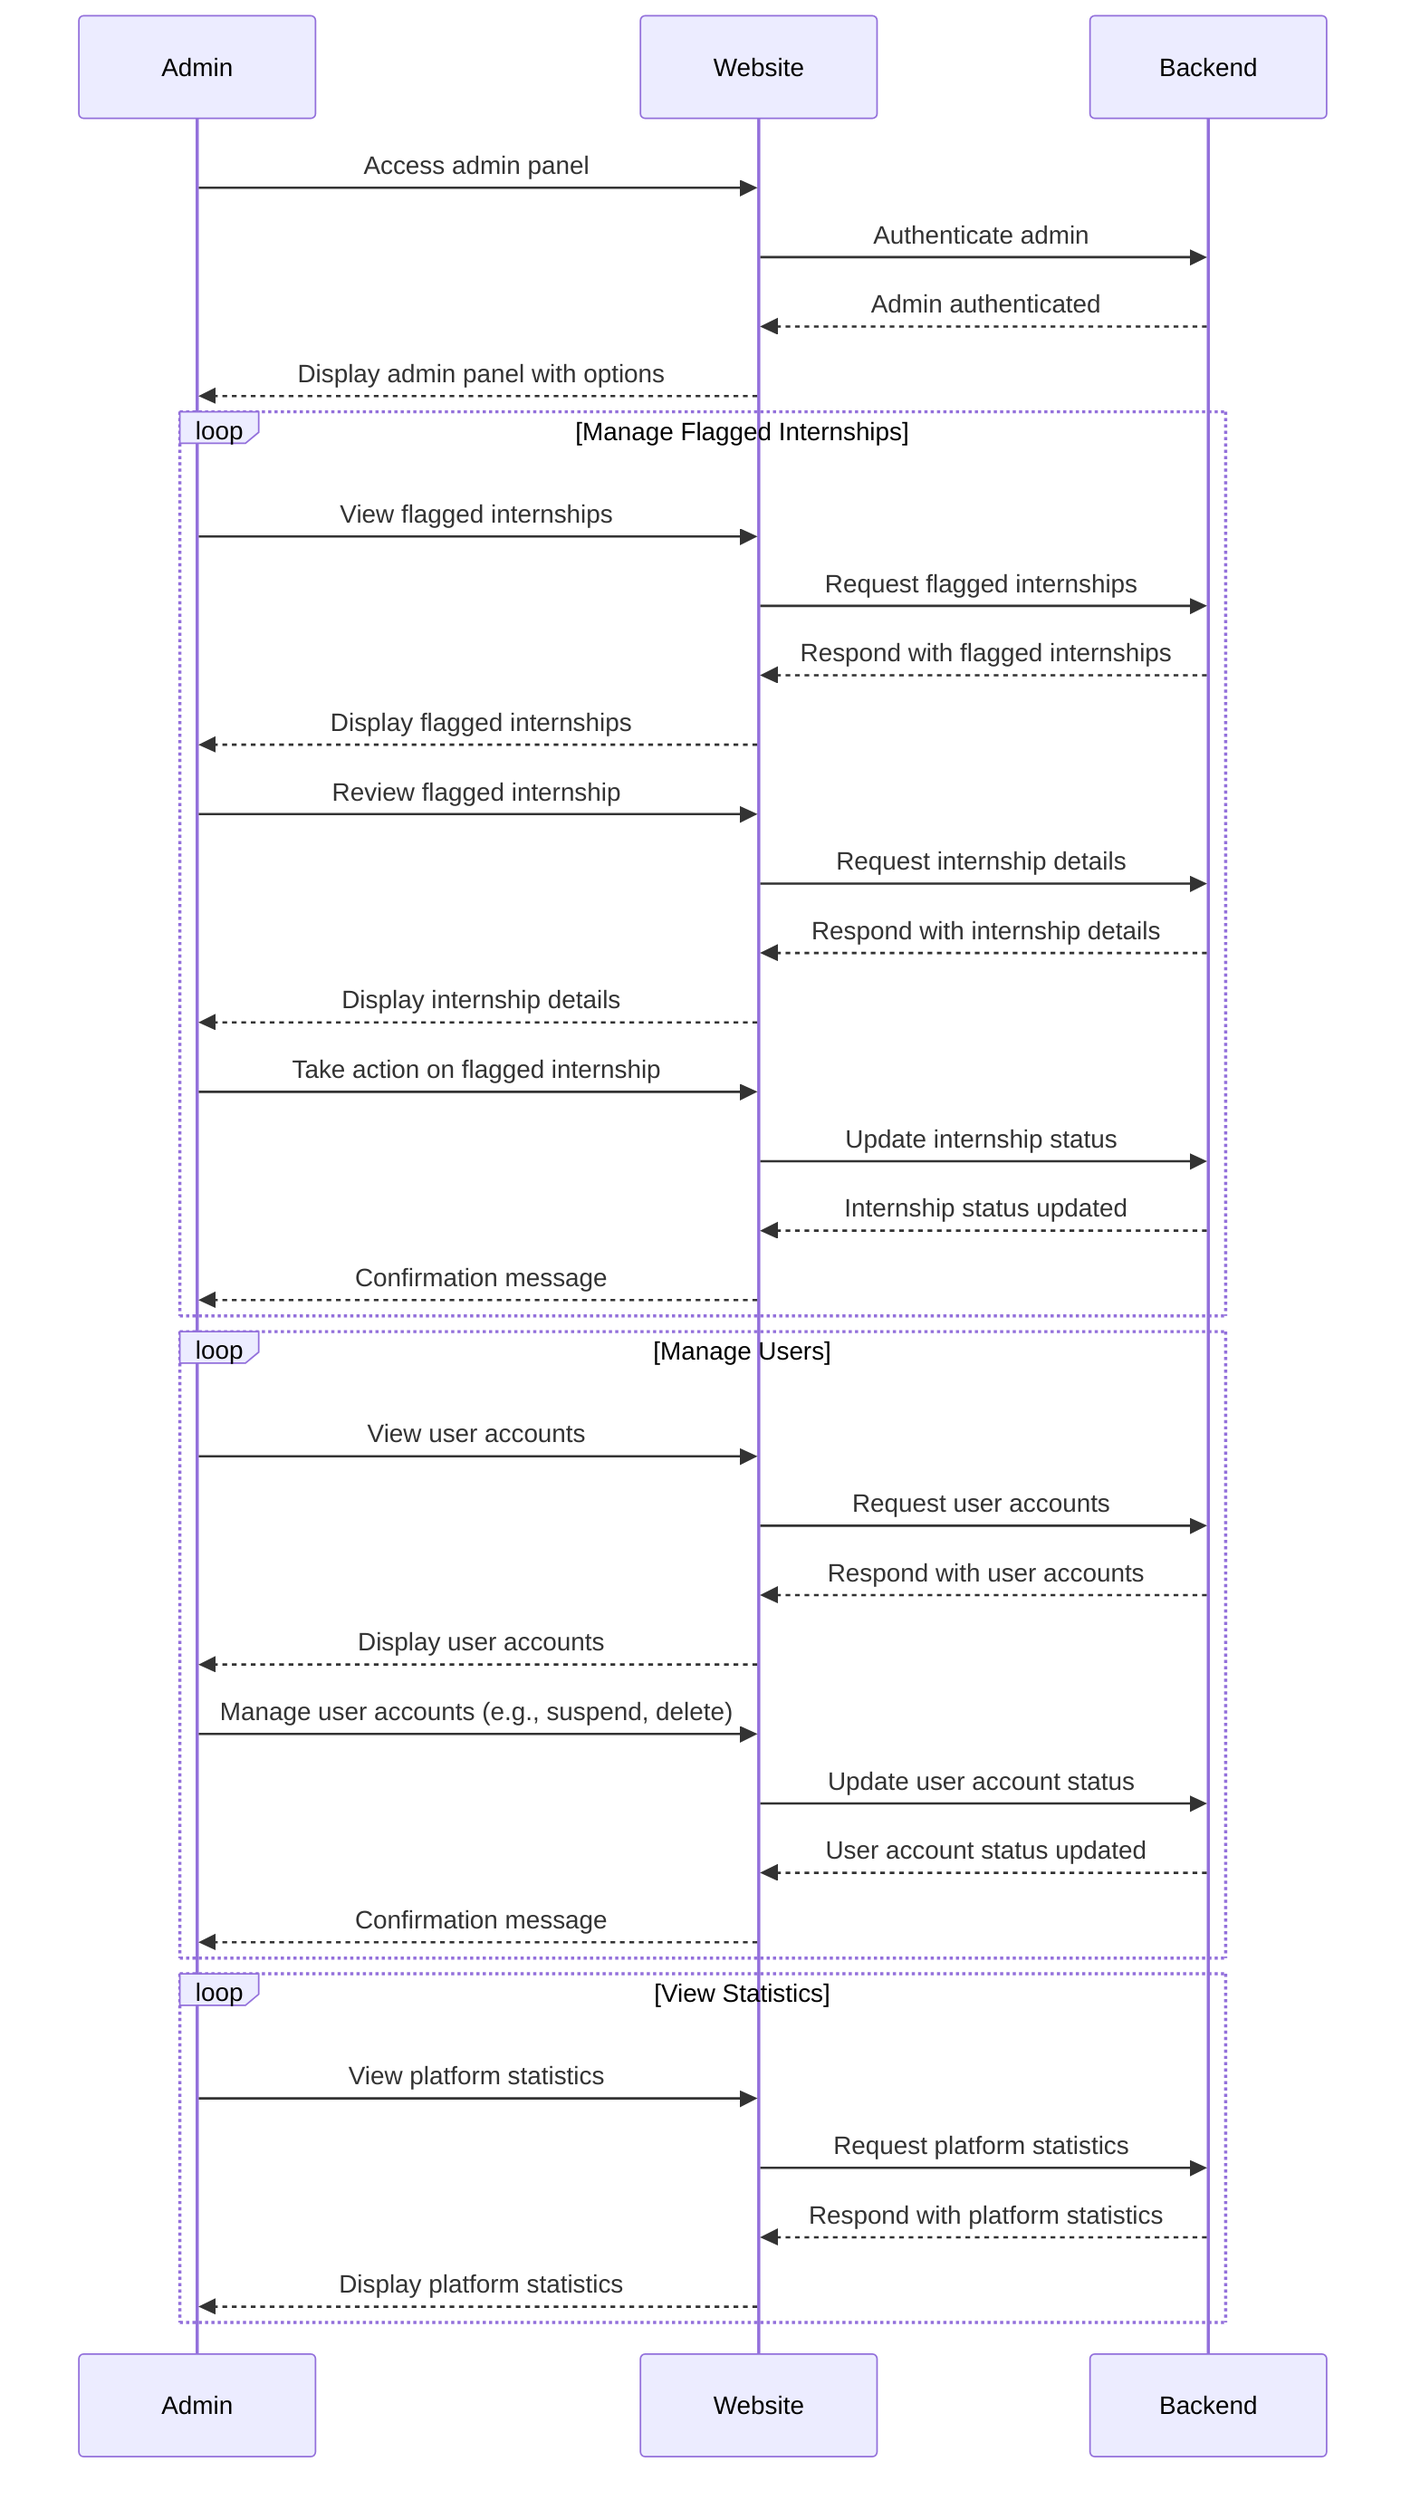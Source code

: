 sequenceDiagram
    participant Admin
    participant Website
    participant Backend

    Admin ->> Website: Access admin panel
    Website ->> Backend: Authenticate admin
    Backend -->> Website: Admin authenticated
    Website -->> Admin: Display admin panel with options

    loop Manage Flagged Internships
        Admin ->> Website: View flagged internships
        Website ->> Backend: Request flagged internships
        Backend -->> Website: Respond with flagged internships
        Website -->> Admin: Display flagged internships

        Admin ->> Website: Review flagged internship
        Website ->> Backend: Request internship details
        Backend -->> Website: Respond with internship details
        Website -->> Admin: Display internship details

        Admin ->> Website: Take action on flagged internship
        Website ->> Backend: Update internship status
        Backend -->> Website: Internship status updated
        Website -->> Admin: Confirmation message
    end

    loop Manage Users
        Admin ->> Website: View user accounts
        Website ->> Backend: Request user accounts
        Backend -->> Website: Respond with user accounts
        Website -->> Admin: Display user accounts

        Admin ->> Website: Manage user accounts (e.g., suspend, delete)
        Website ->> Backend: Update user account status
        Backend -->> Website: User account status updated
        Website -->> Admin: Confirmation message
    end

    loop View Statistics
        Admin ->> Website: View platform statistics
        Website ->> Backend: Request platform statistics
        Backend -->> Website: Respond with platform statistics
        Website -->> Admin: Display platform statistics
    end